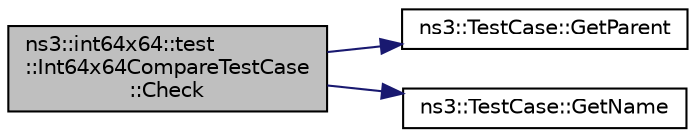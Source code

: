 digraph "ns3::int64x64::test::Int64x64CompareTestCase::Check"
{
  edge [fontname="Helvetica",fontsize="10",labelfontname="Helvetica",labelfontsize="10"];
  node [fontname="Helvetica",fontsize="10",shape=record];
  rankdir="LR";
  Node1 [label="ns3::int64x64::test\l::Int64x64CompareTestCase\l::Check",height=0.2,width=0.4,color="black", fillcolor="grey75", style="filled", fontcolor="black"];
  Node1 -> Node2 [color="midnightblue",fontsize="10",style="solid"];
  Node2 [label="ns3::TestCase::GetParent",height=0.2,width=0.4,color="black", fillcolor="white", style="filled",URL="$dd/d88/classns3_1_1TestCase.html#af41db0462b844c9f81838d0e61ecd563",tooltip="Get the parent of this TestCsse. "];
  Node1 -> Node3 [color="midnightblue",fontsize="10",style="solid"];
  Node3 [label="ns3::TestCase::GetName",height=0.2,width=0.4,color="black", fillcolor="white", style="filled",URL="$dd/d88/classns3_1_1TestCase.html#a28f7bb59669c24dae1c290fc17fc9b62"];
}

